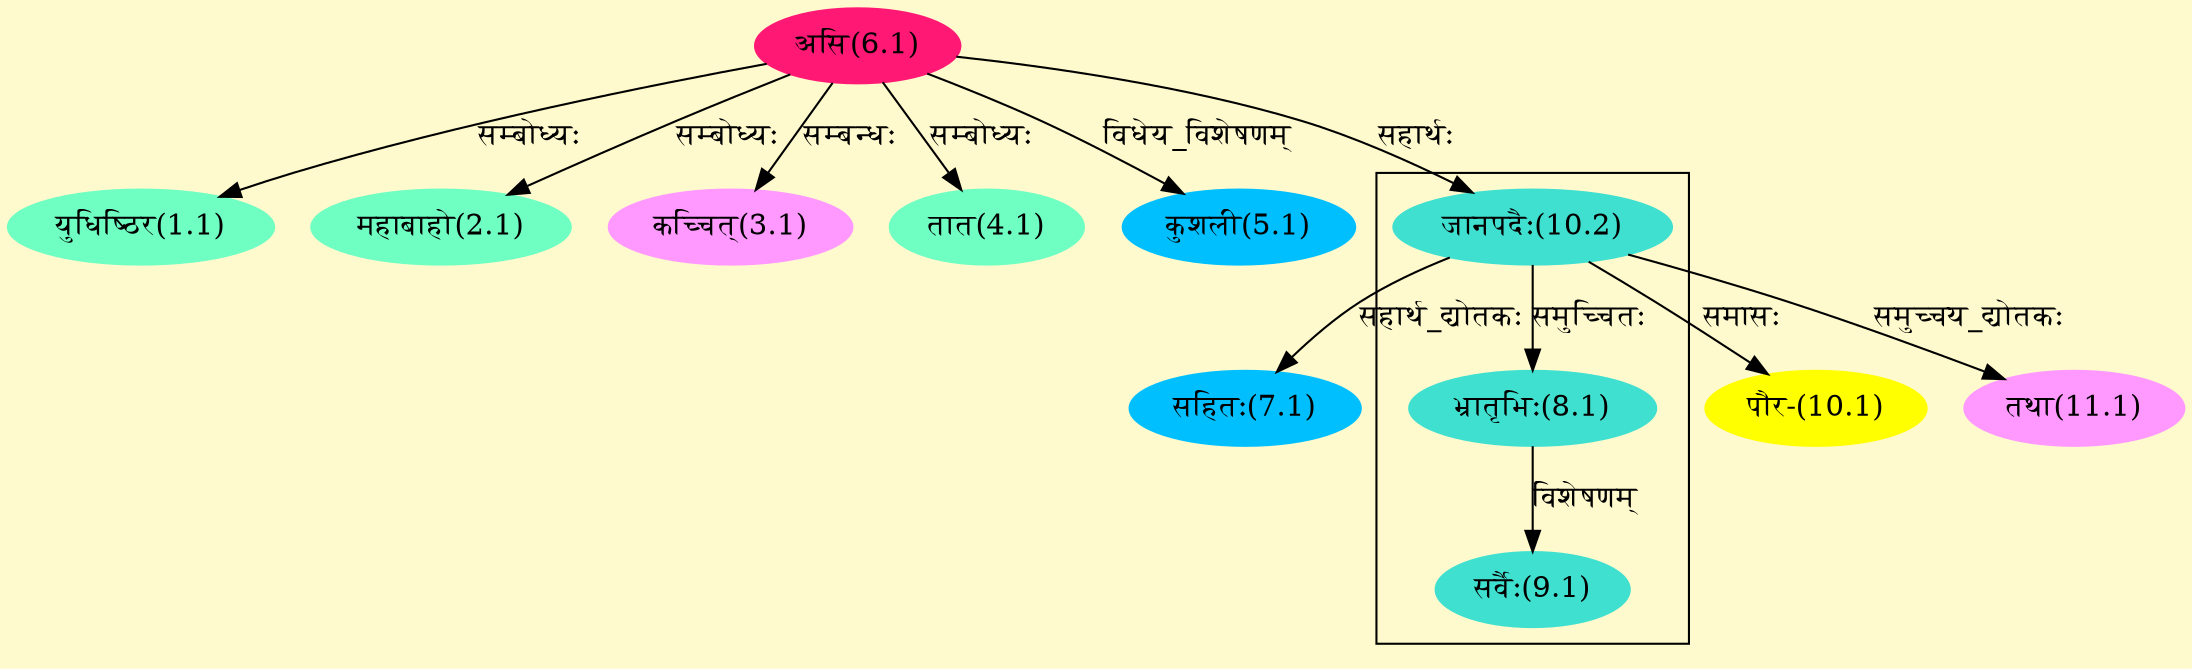 digraph G{
rankdir=BT;
 compound=true;
 bgcolor="lemonchiffon1";

subgraph cluster_1{
Node8_1 [style=filled, color="#40E0D0" label = "भ्रातृभिः(8.1)"]
Node10_2 [style=filled, color="#40E0D0" label = "जानपदैः(10.2)"]
Node9_1 [style=filled, color="#40E0D0" label = "सर्वैः(9.1)"]

}
Node1_1 [style=filled, color="#6FFFC3" label = "युधिष्ठिर(1.1)"]
Node6_1 [style=filled, color="#FF1975" label = "असि(6.1)"]
Node2_1 [style=filled, color="#6FFFC3" label = "महाबाहो(2.1)"]
Node3_1 [style=filled, color="#FF99FF" label = "कच्चित्(3.1)"]
Node4_1 [style=filled, color="#6FFFC3" label = "तात(4.1)"]
Node5_1 [style=filled, color="#00BFFF" label = "कुशली(5.1)"]
Node7_1 [style=filled, color="#00BFFF" label = "सहितः(7.1)"]
Node10_2 [style=filled, color="#40E0D0" label = "जानपदैः(10.2)"]
Node10_1 [style=filled, color="#FFFF00" label = "पौर-(10.1)"]
Node11_1 [style=filled, color="#FF99FF" label = "तथा(11.1)"]
/* Start of Relations section */

Node1_1 -> Node6_1 [  label="सम्बोध्यः"  dir="back" ]
Node2_1 -> Node6_1 [  label="सम्बोध्यः"  dir="back" ]
Node3_1 -> Node6_1 [  label="सम्बन्धः"  dir="back" ]
Node4_1 -> Node6_1 [  label="सम्बोध्यः"  dir="back" ]
Node5_1 -> Node6_1 [  label="विधेय_विशेषणम्"  dir="back" ]
Node7_1 -> Node10_2 [  label="सहार्थ_द्योतकः"  dir="back" ]
Node8_1 -> Node10_2 [  label="समुच्चितः"  dir="back" ]
Node9_1 -> Node8_1 [  label="विशेषणम्"  dir="back" ]
Node10_1 -> Node10_2 [  label="समासः"  dir="back" ]
Node10_2 -> Node6_1 [  label="सहार्थः"  dir="back" ]
Node11_1 -> Node10_2 [  label="समुच्चय_द्योतकः"  dir="back" ]
}
